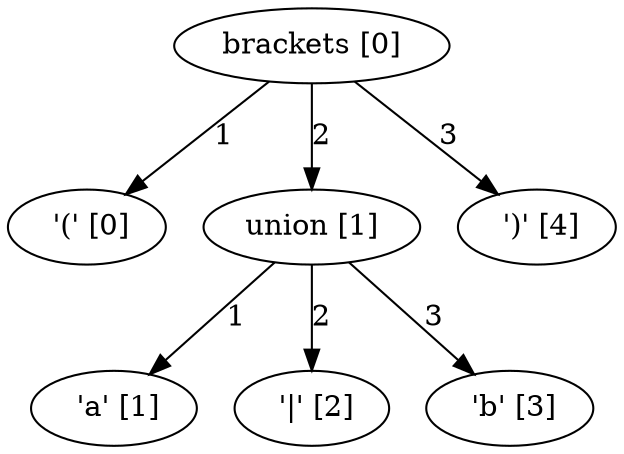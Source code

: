 digraph arpeggio_graph {
139905571401312 [label="brackets [0]"];
139905571401312->139905570752944 [label="1"]

139905570752944 [label=" '(' [0]"];
139905571401312->139905571401168 [label="2"]

139905571401168 [label="union [1]"];
139905571401168->139905570887512 [label="1"]

139905570887512 [label=" 'a' [1]"];
139905571401168->139905570887632 [label="2"]

139905570887632 [label=" '|' [2]"];
139905571401168->139905570887752 [label="3"]

139905570887752 [label=" 'b' [3]"];
139905571401312->139905570887392 [label="3"]

139905570887392 [label=" ')' [4]"];
}